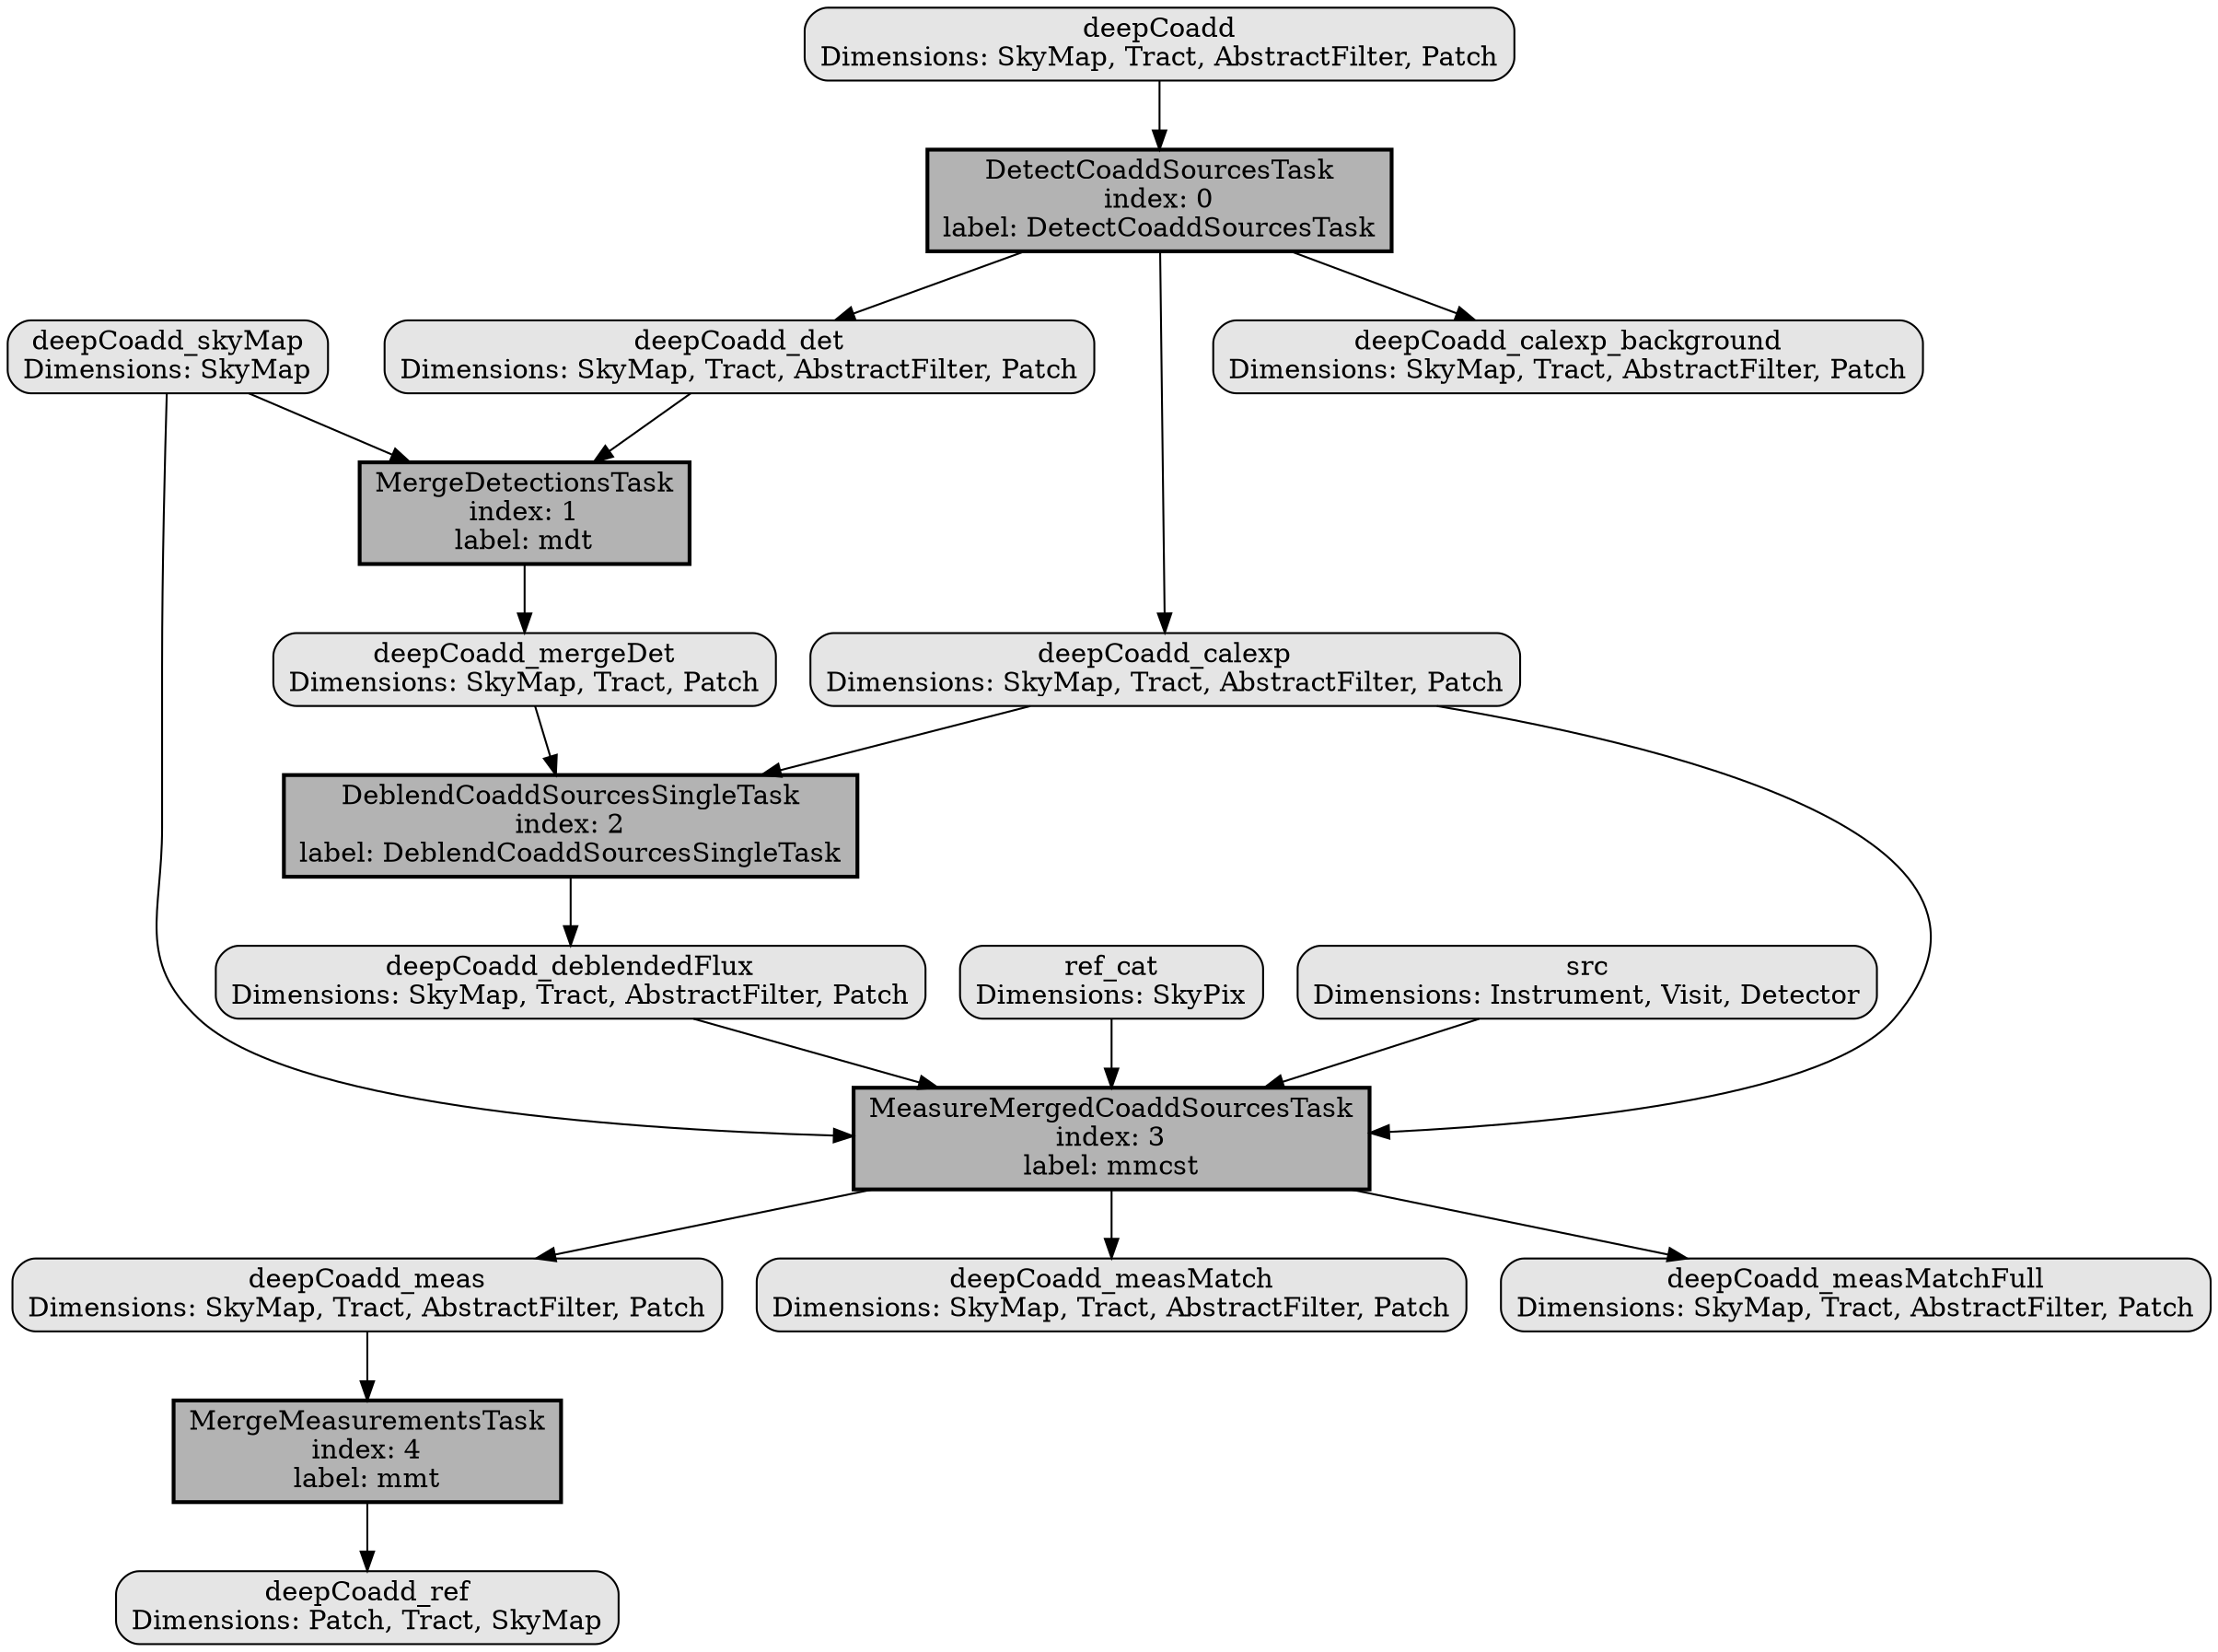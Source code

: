 digraph Pipeline {
task0 [shape="box", style="filled,bold", fillcolor="gray70", label="DetectCoaddSourcesTask\nindex: 0\nlabel: DetectCoaddSourcesTask"];
deepCoadd [shape="box", style="rounded,filled", fillcolor="gray90", label="deepCoadd\nDimensions: SkyMap, Tract, AbstractFilter, Patch"];
deepCoadd -> task0;
deepCoadd_calexp_background [shape="box", style="rounded,filled", fillcolor="gray90", label="deepCoadd_calexp_background\nDimensions: SkyMap, Tract, AbstractFilter, Patch"];
task0 -> deepCoadd_calexp_background;
deepCoadd_det [shape="box", style="rounded,filled", fillcolor="gray90", label="deepCoadd_det\nDimensions: SkyMap, Tract, AbstractFilter, Patch"];
task0 -> deepCoadd_det;
deepCoadd_calexp [shape="box", style="rounded,filled", fillcolor="gray90", label="deepCoadd_calexp\nDimensions: SkyMap, Tract, AbstractFilter, Patch"];
task0 -> deepCoadd_calexp;
task1 [shape="box", style="filled,bold", fillcolor="gray70", label="MergeDetectionsTask\nindex: 1\nlabel: mdt"];
deepCoadd_det -> task1;
deepCoadd_skyMap [shape="box", style="rounded,filled", fillcolor="gray90", label="deepCoadd_skyMap\nDimensions: SkyMap"];
deepCoadd_skyMap -> task1;
deepCoadd_mergeDet [shape="box", style="rounded,filled", fillcolor="gray90", label="deepCoadd_mergeDet\nDimensions: SkyMap, Tract, Patch"];
task1 -> deepCoadd_mergeDet;
task2 [shape="box", style="filled,bold", fillcolor="gray70", label="DeblendCoaddSourcesSingleTask\nindex: 2\nlabel: DeblendCoaddSourcesSingleTask"];
deepCoadd_mergeDet -> task2;
deepCoadd_calexp -> task2;
deepCoadd_deblendedFlux [shape="box", style="rounded,filled", fillcolor="gray90", label="deepCoadd_deblendedFlux\nDimensions: SkyMap, Tract, AbstractFilter, Patch"];
task2 -> deepCoadd_deblendedFlux;
task3 [shape="box", style="filled,bold", fillcolor="gray70", label="MeasureMergedCoaddSourcesTask\nindex: 3\nlabel: mmcst"];
ref_cat [shape="box", style="rounded,filled", fillcolor="gray90", label="ref_cat\nDimensions: SkyPix"];
ref_cat -> task3;
deepCoadd_calexp -> task3;
deepCoadd_skyMap -> task3;
src [shape="box", style="rounded,filled", fillcolor="gray90", label="src\nDimensions: Instrument, Visit, Detector"];
src -> task3;
deepCoadd_deblendedFlux -> task3;
deepCoadd_meas [shape="box", style="rounded,filled", fillcolor="gray90", label="deepCoadd_meas\nDimensions: SkyMap, Tract, AbstractFilter, Patch"];
task3 -> deepCoadd_meas;
deepCoadd_measMatch [shape="box", style="rounded,filled", fillcolor="gray90", label="deepCoadd_measMatch\nDimensions: SkyMap, Tract, AbstractFilter, Patch"];
task3 -> deepCoadd_measMatch;
deepCoadd_measMatchFull [shape="box", style="rounded,filled", fillcolor="gray90", label="deepCoadd_measMatchFull\nDimensions: SkyMap, Tract, AbstractFilter, Patch"];
task3 -> deepCoadd_measMatchFull;
task4 [shape="box", style="filled,bold", fillcolor="gray70", label="MergeMeasurementsTask\nindex: 4\nlabel: mmt"];
deepCoadd_meas -> task4;
deepCoadd_ref [shape="box", style="rounded,filled", fillcolor="gray90", label="deepCoadd_ref\nDimensions: Patch, Tract, SkyMap"];
task4 -> deepCoadd_ref;
}
